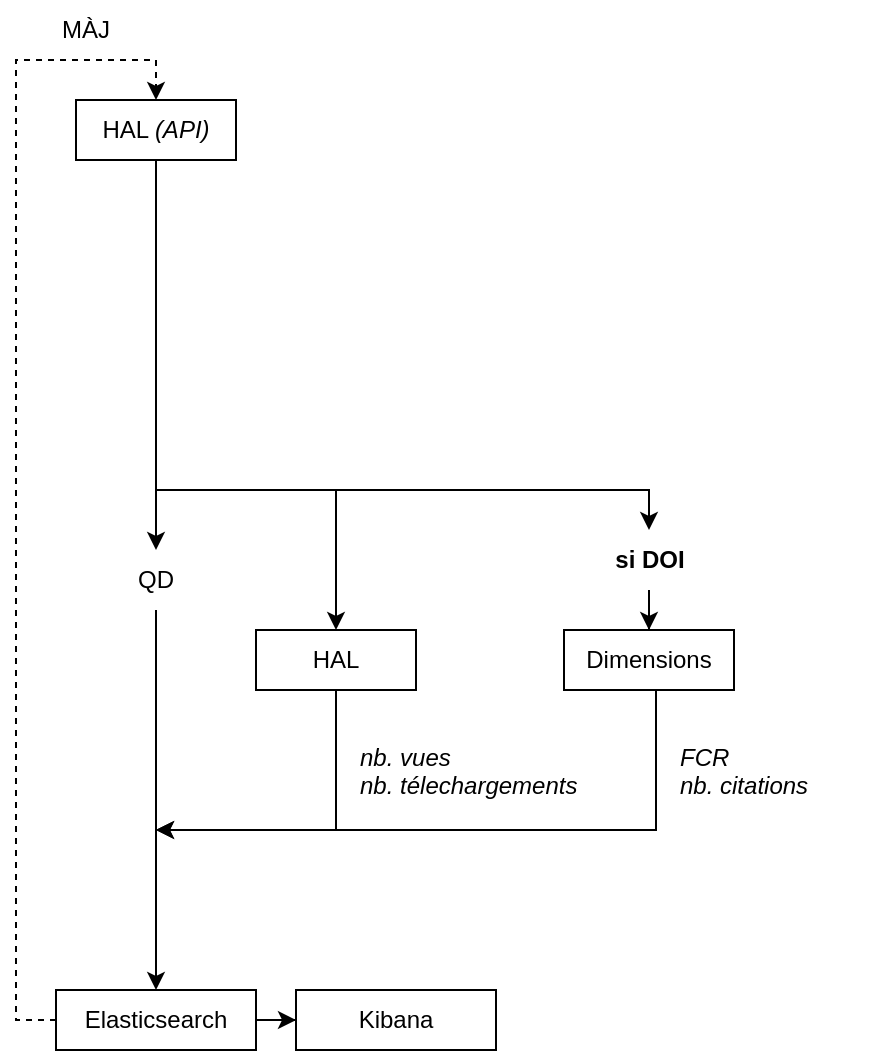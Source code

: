 <mxfile version="22.1.22" type="embed">
  <diagram id="59i5JWA1SFzED1EJEcdJ" name="Page-1">
    <mxGraphModel dx="1071" dy="752" grid="1" gridSize="10" guides="1" tooltips="1" connect="1" arrows="1" fold="1" page="1" pageScale="1" pageWidth="827" pageHeight="1169" math="0" shadow="0">
      <root>
        <mxCell id="0" />
        <mxCell id="1" parent="0" />
        <mxCell id="kIEVBXZI-eHPA4-ElvWG-3" style="edgeStyle=orthogonalEdgeStyle;rounded=0;orthogonalLoop=1;jettySize=auto;html=1;entryX=0.5;entryY=0;entryDx=0;entryDy=0;" parent="1" source="kIEVBXZI-eHPA4-ElvWG-1" target="kIEVBXZI-eHPA4-ElvWG-2" edge="1">
          <mxGeometry relative="1" as="geometry" />
        </mxCell>
        <mxCell id="kIEVBXZI-eHPA4-ElvWG-1" value="HAL &lt;i&gt;(API)&lt;/i&gt;" style="rounded=0;whiteSpace=wrap;html=1;" parent="1" vertex="1">
          <mxGeometry x="250" y="90" width="80" height="30" as="geometry" />
        </mxCell>
        <mxCell id="kIEVBXZI-eHPA4-ElvWG-6" style="edgeStyle=orthogonalEdgeStyle;rounded=0;orthogonalLoop=1;jettySize=auto;html=1;entryX=0.5;entryY=0;entryDx=0;entryDy=0;" parent="1" source="kIEVBXZI-eHPA4-ElvWG-2" target="kIEVBXZI-eHPA4-ElvWG-5" edge="1">
          <mxGeometry relative="1" as="geometry" />
        </mxCell>
        <mxCell id="kIEVBXZI-eHPA4-ElvWG-2" value="QD" style="text;html=1;strokeColor=none;fillColor=none;align=center;verticalAlign=middle;whiteSpace=wrap;rounded=0;" parent="1" vertex="1">
          <mxGeometry x="260" y="315" width="60" height="30" as="geometry" />
        </mxCell>
        <mxCell id="kIEVBXZI-eHPA4-ElvWG-31" style="edgeStyle=orthogonalEdgeStyle;rounded=0;orthogonalLoop=1;jettySize=auto;html=1;entryX=0;entryY=0.5;entryDx=0;entryDy=0;startArrow=none;startFill=0;endArrow=classic;endFill=1;" parent="1" source="kIEVBXZI-eHPA4-ElvWG-5" target="kIEVBXZI-eHPA4-ElvWG-29" edge="1">
          <mxGeometry relative="1" as="geometry" />
        </mxCell>
        <mxCell id="kIEVBXZI-eHPA4-ElvWG-35" style="edgeStyle=orthogonalEdgeStyle;rounded=0;orthogonalLoop=1;jettySize=auto;html=1;entryX=0.5;entryY=0;entryDx=0;entryDy=0;dashed=1;startArrow=none;startFill=0;endArrow=classic;endFill=1;" parent="1" source="kIEVBXZI-eHPA4-ElvWG-5" target="kIEVBXZI-eHPA4-ElvWG-1" edge="1">
          <mxGeometry relative="1" as="geometry">
            <Array as="points">
              <mxPoint x="220" y="550" />
              <mxPoint x="220" y="70" />
              <mxPoint x="290" y="70" />
            </Array>
          </mxGeometry>
        </mxCell>
        <mxCell id="kIEVBXZI-eHPA4-ElvWG-5" value="Elasticsearch" style="rounded=0;whiteSpace=wrap;html=1;" parent="1" vertex="1">
          <mxGeometry x="240" y="535" width="100" height="30" as="geometry" />
        </mxCell>
        <mxCell id="kIEVBXZI-eHPA4-ElvWG-11" style="edgeStyle=orthogonalEdgeStyle;rounded=0;orthogonalLoop=1;jettySize=auto;html=1;endArrow=none;endFill=0;startArrow=classic;startFill=1;" parent="1" source="kIEVBXZI-eHPA4-ElvWG-10" edge="1">
          <mxGeometry relative="1" as="geometry">
            <mxPoint x="290" y="295" as="targetPoint" />
            <Array as="points">
              <mxPoint x="537" y="285" />
              <mxPoint x="290" y="285" />
            </Array>
          </mxGeometry>
        </mxCell>
        <mxCell id="kIEVBXZI-eHPA4-ElvWG-10" value="si DOI" style="text;html=1;strokeColor=none;fillColor=none;align=center;verticalAlign=middle;whiteSpace=wrap;rounded=0;fontStyle=1" parent="1" vertex="1">
          <mxGeometry x="506.5" y="305" width="60" height="30" as="geometry" />
        </mxCell>
        <mxCell id="kIEVBXZI-eHPA4-ElvWG-14" style="edgeStyle=orthogonalEdgeStyle;rounded=0;orthogonalLoop=1;jettySize=auto;html=1;startArrow=classic;startFill=1;endArrow=none;endFill=0;" parent="1" source="kIEVBXZI-eHPA4-ElvWG-13" target="kIEVBXZI-eHPA4-ElvWG-10" edge="1">
          <mxGeometry relative="1" as="geometry" />
        </mxCell>
        <mxCell id="kIEVBXZI-eHPA4-ElvWG-16" style="edgeStyle=orthogonalEdgeStyle;rounded=0;orthogonalLoop=1;jettySize=auto;html=1;startArrow=none;startFill=0;endArrow=classic;endFill=1;" parent="1" source="kIEVBXZI-eHPA4-ElvWG-13" edge="1">
          <mxGeometry relative="1" as="geometry">
            <mxPoint x="290" y="455" as="targetPoint" />
            <Array as="points">
              <mxPoint x="540" y="455" />
            </Array>
          </mxGeometry>
        </mxCell>
        <mxCell id="kIEVBXZI-eHPA4-ElvWG-13" value="Dimensions" style="rounded=0;whiteSpace=wrap;html=1;" parent="1" vertex="1">
          <mxGeometry x="494" y="355" width="85" height="30" as="geometry" />
        </mxCell>
        <mxCell id="kIEVBXZI-eHPA4-ElvWG-17" value="&lt;i&gt;FCR&lt;br&gt;nb. citations&lt;br&gt;&lt;br&gt;&lt;/i&gt;" style="text;html=1;strokeColor=none;fillColor=none;align=left;verticalAlign=top;whiteSpace=wrap;rounded=0;horizontal=1;" parent="1" vertex="1">
          <mxGeometry x="550" y="405" width="100" height="40" as="geometry" />
        </mxCell>
        <mxCell id="kIEVBXZI-eHPA4-ElvWG-21" style="edgeStyle=orthogonalEdgeStyle;rounded=0;orthogonalLoop=1;jettySize=auto;html=1;startArrow=classic;startFill=1;endArrow=none;endFill=0;" parent="1" source="kIEVBXZI-eHPA4-ElvWG-20" edge="1">
          <mxGeometry relative="1" as="geometry">
            <mxPoint x="290" y="295" as="targetPoint" />
            <Array as="points">
              <mxPoint x="380" y="285" />
              <mxPoint x="290" y="285" />
            </Array>
          </mxGeometry>
        </mxCell>
        <mxCell id="kIEVBXZI-eHPA4-ElvWG-22" style="edgeStyle=orthogonalEdgeStyle;rounded=0;orthogonalLoop=1;jettySize=auto;html=1;startArrow=none;startFill=0;endArrow=classic;endFill=1;" parent="1" source="kIEVBXZI-eHPA4-ElvWG-20" edge="1">
          <mxGeometry relative="1" as="geometry">
            <mxPoint x="290" y="455" as="targetPoint" />
            <Array as="points">
              <mxPoint x="380" y="455" />
            </Array>
          </mxGeometry>
        </mxCell>
        <mxCell id="kIEVBXZI-eHPA4-ElvWG-20" value="HAL" style="rounded=0;whiteSpace=wrap;html=1;" parent="1" vertex="1">
          <mxGeometry x="340" y="355" width="80" height="30" as="geometry" />
        </mxCell>
        <mxCell id="kIEVBXZI-eHPA4-ElvWG-23" value="&lt;i&gt;nb. vues&lt;br&gt;nb. télechargements&lt;br&gt;&lt;/i&gt;" style="text;html=1;strokeColor=none;fillColor=none;align=left;verticalAlign=top;whiteSpace=wrap;rounded=0;horizontal=1;" parent="1" vertex="1">
          <mxGeometry x="390" y="405" width="120" height="40" as="geometry" />
        </mxCell>
        <mxCell id="kIEVBXZI-eHPA4-ElvWG-29" value="Kibana" style="rounded=0;whiteSpace=wrap;html=1;" parent="1" vertex="1">
          <mxGeometry x="360" y="535" width="100" height="30" as="geometry" />
        </mxCell>
        <mxCell id="4" value="MÀJ" style="text;html=1;strokeColor=none;fillColor=none;align=center;verticalAlign=middle;whiteSpace=wrap;rounded=0;fontFamily=Helvetica;fontSize=12;" parent="1" vertex="1">
          <mxGeometry x="220" y="40" width="70" height="30" as="geometry" />
        </mxCell>
      </root>
    </mxGraphModel>
  </diagram>
</mxfile>
